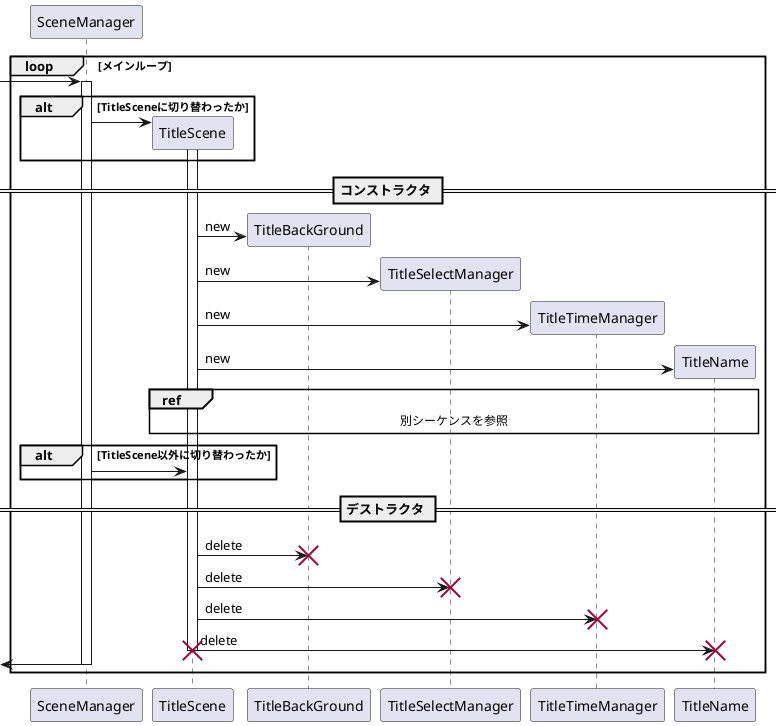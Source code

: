﻿@startuml
participant SceneManager
participant TitleScene
participant TitleBackGround
participant TitleSelectManager
participant TitleTimeManager
participant TitleName

/' ------------------ loop ------------------------------- '/
loop メインループ


[-> SceneManager
activate SceneManager

 /' ----------------------- alt ----------------------------- '/
alt TitleSceneに切り替わったか

create TitleScene
SceneManager -> TitleScene
activate TitleScene

end
 /' ---------------------- alt end --------------------------- '/


 
== コンストラクタ ==

create TitleBackGround
TitleScene -> TitleBackGround : new
create TitleSelectManager
TitleScene -> TitleSelectManager : new
create TitleTimeManager
TitleScene -> TitleTimeManager : new
create TitleName
TitleScene -> TitleName : new




ref over TitleScene, TitleName : 別シーケンスを参照


 /' ---------------------- alt -------------------------- '/
alt TitleScene以外に切り替わったか

SceneManager -> TitleScene

end
 /' ---------------------- alt end --------------------------- '/


== デストラクタ ==


TitleScene -> TitleBackGround : delete
destroy TitleBackGround
TitleScene -> TitleSelectManager : delete
destroy TitleSelectManager
TitleScene -> TitleTimeManager : delete
destroy TitleTimeManager
TitleScene -> TitleName : delete
destroy TitleName
destroy TitleScene


[<- SceneManager
deactivate SceneManager

end
 /' --------------------- loop end ---------------------------- '/
@enduml
